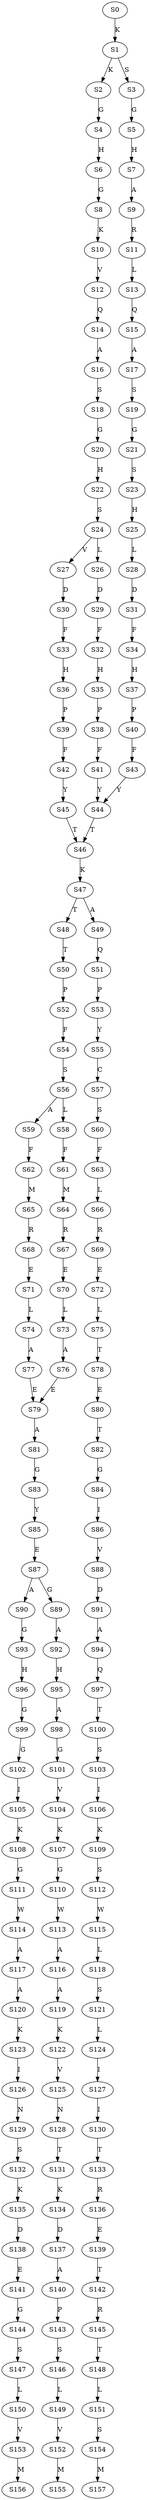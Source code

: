 strict digraph  {
	S0 -> S1 [ label = K ];
	S1 -> S2 [ label = K ];
	S1 -> S3 [ label = S ];
	S2 -> S4 [ label = G ];
	S3 -> S5 [ label = G ];
	S4 -> S6 [ label = H ];
	S5 -> S7 [ label = H ];
	S6 -> S8 [ label = G ];
	S7 -> S9 [ label = A ];
	S8 -> S10 [ label = K ];
	S9 -> S11 [ label = R ];
	S10 -> S12 [ label = V ];
	S11 -> S13 [ label = L ];
	S12 -> S14 [ label = Q ];
	S13 -> S15 [ label = Q ];
	S14 -> S16 [ label = A ];
	S15 -> S17 [ label = A ];
	S16 -> S18 [ label = S ];
	S17 -> S19 [ label = S ];
	S18 -> S20 [ label = G ];
	S19 -> S21 [ label = G ];
	S20 -> S22 [ label = H ];
	S21 -> S23 [ label = S ];
	S22 -> S24 [ label = S ];
	S23 -> S25 [ label = H ];
	S24 -> S26 [ label = L ];
	S24 -> S27 [ label = V ];
	S25 -> S28 [ label = L ];
	S26 -> S29 [ label = D ];
	S27 -> S30 [ label = D ];
	S28 -> S31 [ label = D ];
	S29 -> S32 [ label = F ];
	S30 -> S33 [ label = F ];
	S31 -> S34 [ label = F ];
	S32 -> S35 [ label = H ];
	S33 -> S36 [ label = H ];
	S34 -> S37 [ label = H ];
	S35 -> S38 [ label = P ];
	S36 -> S39 [ label = P ];
	S37 -> S40 [ label = P ];
	S38 -> S41 [ label = F ];
	S39 -> S42 [ label = F ];
	S40 -> S43 [ label = F ];
	S41 -> S44 [ label = Y ];
	S42 -> S45 [ label = Y ];
	S43 -> S44 [ label = Y ];
	S44 -> S46 [ label = T ];
	S45 -> S46 [ label = T ];
	S46 -> S47 [ label = K ];
	S47 -> S48 [ label = T ];
	S47 -> S49 [ label = A ];
	S48 -> S50 [ label = T ];
	S49 -> S51 [ label = Q ];
	S50 -> S52 [ label = P ];
	S51 -> S53 [ label = P ];
	S52 -> S54 [ label = F ];
	S53 -> S55 [ label = Y ];
	S54 -> S56 [ label = S ];
	S55 -> S57 [ label = C ];
	S56 -> S58 [ label = L ];
	S56 -> S59 [ label = A ];
	S57 -> S60 [ label = S ];
	S58 -> S61 [ label = F ];
	S59 -> S62 [ label = F ];
	S60 -> S63 [ label = F ];
	S61 -> S64 [ label = M ];
	S62 -> S65 [ label = M ];
	S63 -> S66 [ label = L ];
	S64 -> S67 [ label = R ];
	S65 -> S68 [ label = R ];
	S66 -> S69 [ label = R ];
	S67 -> S70 [ label = E ];
	S68 -> S71 [ label = E ];
	S69 -> S72 [ label = E ];
	S70 -> S73 [ label = L ];
	S71 -> S74 [ label = L ];
	S72 -> S75 [ label = L ];
	S73 -> S76 [ label = A ];
	S74 -> S77 [ label = A ];
	S75 -> S78 [ label = T ];
	S76 -> S79 [ label = E ];
	S77 -> S79 [ label = E ];
	S78 -> S80 [ label = E ];
	S79 -> S81 [ label = A ];
	S80 -> S82 [ label = T ];
	S81 -> S83 [ label = G ];
	S82 -> S84 [ label = G ];
	S83 -> S85 [ label = Y ];
	S84 -> S86 [ label = I ];
	S85 -> S87 [ label = E ];
	S86 -> S88 [ label = V ];
	S87 -> S89 [ label = G ];
	S87 -> S90 [ label = A ];
	S88 -> S91 [ label = D ];
	S89 -> S92 [ label = A ];
	S90 -> S93 [ label = G ];
	S91 -> S94 [ label = A ];
	S92 -> S95 [ label = H ];
	S93 -> S96 [ label = H ];
	S94 -> S97 [ label = Q ];
	S95 -> S98 [ label = A ];
	S96 -> S99 [ label = G ];
	S97 -> S100 [ label = T ];
	S98 -> S101 [ label = G ];
	S99 -> S102 [ label = G ];
	S100 -> S103 [ label = S ];
	S101 -> S104 [ label = V ];
	S102 -> S105 [ label = I ];
	S103 -> S106 [ label = I ];
	S104 -> S107 [ label = K ];
	S105 -> S108 [ label = K ];
	S106 -> S109 [ label = K ];
	S107 -> S110 [ label = G ];
	S108 -> S111 [ label = G ];
	S109 -> S112 [ label = S ];
	S110 -> S113 [ label = W ];
	S111 -> S114 [ label = W ];
	S112 -> S115 [ label = W ];
	S113 -> S116 [ label = A ];
	S114 -> S117 [ label = A ];
	S115 -> S118 [ label = L ];
	S116 -> S119 [ label = A ];
	S117 -> S120 [ label = A ];
	S118 -> S121 [ label = S ];
	S119 -> S122 [ label = K ];
	S120 -> S123 [ label = K ];
	S121 -> S124 [ label = L ];
	S122 -> S125 [ label = V ];
	S123 -> S126 [ label = I ];
	S124 -> S127 [ label = I ];
	S125 -> S128 [ label = N ];
	S126 -> S129 [ label = N ];
	S127 -> S130 [ label = I ];
	S128 -> S131 [ label = T ];
	S129 -> S132 [ label = S ];
	S130 -> S133 [ label = T ];
	S131 -> S134 [ label = K ];
	S132 -> S135 [ label = K ];
	S133 -> S136 [ label = R ];
	S134 -> S137 [ label = D ];
	S135 -> S138 [ label = D ];
	S136 -> S139 [ label = E ];
	S137 -> S140 [ label = A ];
	S138 -> S141 [ label = E ];
	S139 -> S142 [ label = T ];
	S140 -> S143 [ label = P ];
	S141 -> S144 [ label = G ];
	S142 -> S145 [ label = R ];
	S143 -> S146 [ label = S ];
	S144 -> S147 [ label = S ];
	S145 -> S148 [ label = T ];
	S146 -> S149 [ label = L ];
	S147 -> S150 [ label = L ];
	S148 -> S151 [ label = L ];
	S149 -> S152 [ label = V ];
	S150 -> S153 [ label = V ];
	S151 -> S154 [ label = S ];
	S152 -> S155 [ label = M ];
	S153 -> S156 [ label = M ];
	S154 -> S157 [ label = M ];
}
